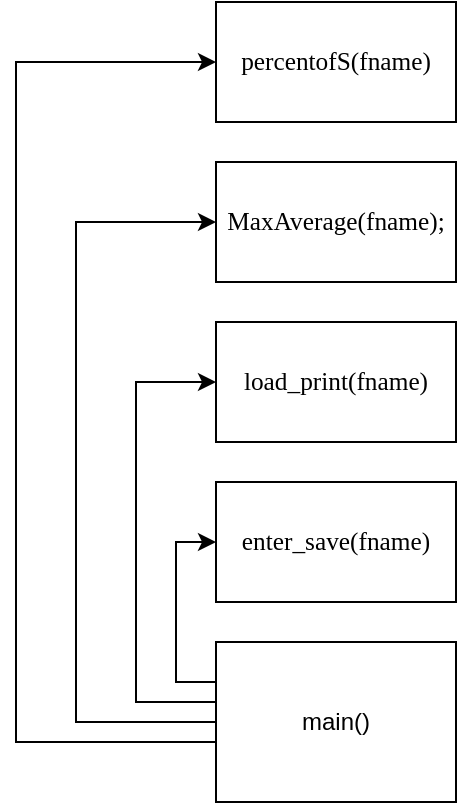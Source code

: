 <mxfile version="20.2.3" type="device"><diagram id="6YaMW43lfFyTu5JtNjdQ" name="11.2"><mxGraphModel dx="424" dy="649" grid="0" gridSize="10" guides="1" tooltips="1" connect="1" arrows="1" fold="1" page="1" pageScale="1" pageWidth="827" pageHeight="1169" math="0" shadow="0"><root><mxCell id="0"/><mxCell id="1" parent="0"/><mxCell id="CAF0savFWGnz24af_G2n-1" style="edgeStyle=orthogonalEdgeStyle;rounded=0;orthogonalLoop=1;jettySize=auto;html=1;entryX=0;entryY=0.5;entryDx=0;entryDy=0;endArrow=classic;endFill=1;exitX=0;exitY=0.25;exitDx=0;exitDy=0;" edge="1" parent="1" source="CAF0savFWGnz24af_G2n-5" target="CAF0savFWGnz24af_G2n-6"><mxGeometry relative="1" as="geometry"/></mxCell><mxCell id="CAF0savFWGnz24af_G2n-2" style="edgeStyle=orthogonalEdgeStyle;rounded=0;orthogonalLoop=1;jettySize=auto;html=1;entryX=0;entryY=0.5;entryDx=0;entryDy=0;endArrow=classic;endFill=1;exitX=0;exitY=0.5;exitDx=0;exitDy=0;" edge="1" parent="1" source="CAF0savFWGnz24af_G2n-5" target="CAF0savFWGnz24af_G2n-7"><mxGeometry relative="1" as="geometry"><Array as="points"><mxPoint x="140" y="510"/><mxPoint x="140" y="350"/></Array></mxGeometry></mxCell><mxCell id="CAF0savFWGnz24af_G2n-3" style="edgeStyle=orthogonalEdgeStyle;rounded=0;orthogonalLoop=1;jettySize=auto;html=1;entryX=0;entryY=0.5;entryDx=0;entryDy=0;endArrow=classic;endFill=1;exitX=0;exitY=0.75;exitDx=0;exitDy=0;" edge="1" parent="1" source="CAF0savFWGnz24af_G2n-5" target="CAF0savFWGnz24af_G2n-8"><mxGeometry relative="1" as="geometry"><Array as="points"><mxPoint x="180" y="520"/><mxPoint x="110" y="520"/><mxPoint x="110" y="270"/></Array></mxGeometry></mxCell><mxCell id="CAF0savFWGnz24af_G2n-4" style="edgeStyle=orthogonalEdgeStyle;rounded=0;orthogonalLoop=1;jettySize=auto;html=1;endArrow=classic;endFill=1;entryX=0;entryY=0.5;entryDx=0;entryDy=0;exitX=0;exitY=0.75;exitDx=0;exitDy=0;" edge="1" parent="1" source="CAF0savFWGnz24af_G2n-5" target="CAF0savFWGnz24af_G2n-9"><mxGeometry relative="1" as="geometry"><mxPoint x="90" y="220" as="targetPoint"/><Array as="points"><mxPoint x="180" y="530"/><mxPoint x="80" y="530"/><mxPoint x="80" y="190"/></Array></mxGeometry></mxCell><mxCell id="CAF0savFWGnz24af_G2n-5" value="main()" style="rounded=0;whiteSpace=wrap;html=1;" vertex="1" parent="1"><mxGeometry x="180" y="480" width="120" height="80" as="geometry"/></mxCell><mxCell id="CAF0savFWGnz24af_G2n-6" value="&lt;font face=&quot;Cascadia Mono&quot;&gt;&lt;span style=&quot;font-size: 12.667px;&quot;&gt;enter_save(fname)&lt;/span&gt;&lt;/font&gt;" style="rounded=0;whiteSpace=wrap;html=1;" vertex="1" parent="1"><mxGeometry x="180" y="400" width="120" height="60" as="geometry"/></mxCell><mxCell id="CAF0savFWGnz24af_G2n-7" value="&lt;font face=&quot;Cascadia Mono&quot;&gt;&lt;span style=&quot;font-size: 12.667px;&quot;&gt;load_print(fname)&lt;/span&gt;&lt;/font&gt;" style="rounded=0;whiteSpace=wrap;html=1;" vertex="1" parent="1"><mxGeometry x="180" y="320" width="120" height="60" as="geometry"/></mxCell><mxCell id="CAF0savFWGnz24af_G2n-8" value="&lt;font face=&quot;Cascadia Mono&quot;&gt;&lt;span style=&quot;font-size: 12.667px;&quot;&gt;MaxAverage(fname);&lt;/span&gt;&lt;/font&gt;" style="rounded=0;whiteSpace=wrap;html=1;" vertex="1" parent="1"><mxGeometry x="180" y="240" width="120" height="60" as="geometry"/></mxCell><mxCell id="CAF0savFWGnz24af_G2n-9" value="&lt;font face=&quot;Cascadia Mono&quot;&gt;&lt;span style=&quot;font-size: 12.667px;&quot;&gt;percentofS(fname)&lt;/span&gt;&lt;/font&gt;" style="rounded=0;whiteSpace=wrap;html=1;" vertex="1" parent="1"><mxGeometry x="180" y="160" width="120" height="60" as="geometry"/></mxCell></root></mxGraphModel></diagram></mxfile>